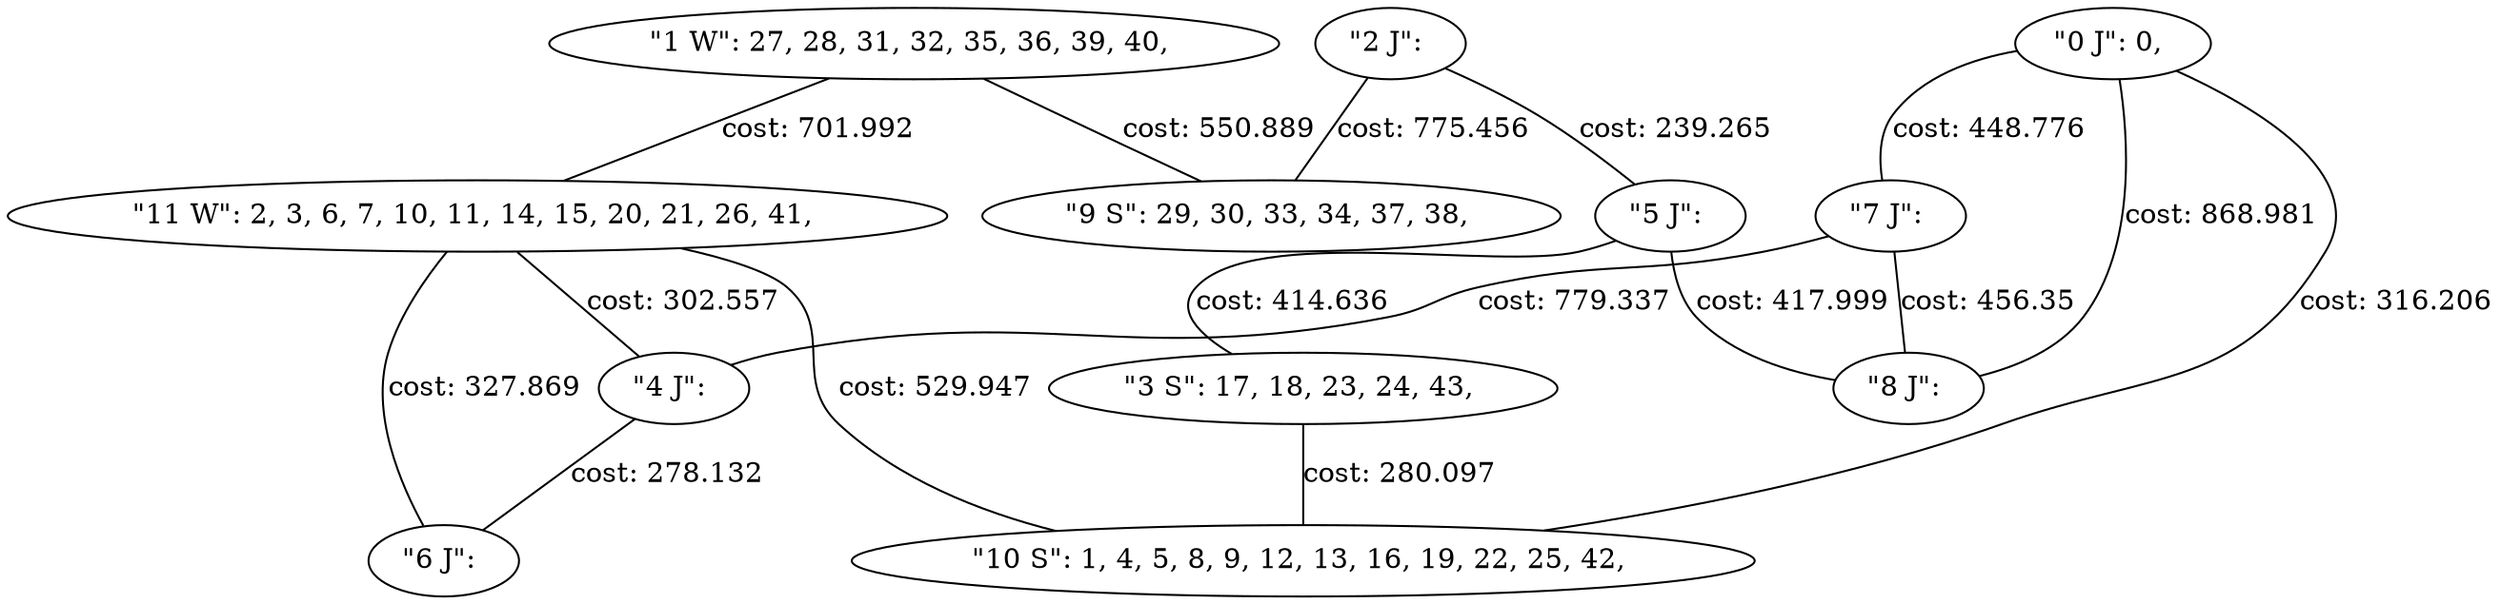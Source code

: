 strict graph  {
0 [label="\"0 J\": 0, ", type=0, supply=0, demand=0];
7 [label="\"7 J\": ", type=0, supply=0, demand=0];
1 [label="\"1 W\": 27, 28, 31, 32, 35, 36, 39, 40, ", type=2, supply=10, demand=0];
11 [label="\"11 W\": 2, 3, 6, 7, 10, 11, 14, 15, 20, 21, 26, 41, ", type=2, supply=0, demand=0];
2 [label="\"2 J\": ", type=0, supply=0, demand=0];
5 [label="\"5 J\": ", type=0, supply=0, demand=0];
3 [label="\"3 S\": 17, 18, 23, 24, 43, ", type=1, supply=0, demand=0];
10 [label="\"10 S\": 1, 4, 5, 8, 9, 12, 13, 16, 19, 22, 25, 42, ", type=1, supply=0, demand=0];
4 [label="\"4 J\": ", type=0, supply=0, demand=0];
8 [label="\"8 J\": ", type=0, supply=0, demand=0];
6 [label="\"6 J\": ", type=0, supply=0, demand=0];
9 [label="\"9 S\": 29, 30, 33, 34, 37, 38, ", type=1, supply=0, demand=0];
0 -- 7  [label="cost: 448.776", cost="448.776"];
0 -- 8  [label="cost: 868.981", cost="868.981"];
0 -- 10  [label="cost: 316.206", cost="316.206"];
7 -- 4  [label="cost: 779.337", cost="779.337"];
7 -- 8  [label="cost: 456.35", cost="456.35"];
1 -- 11  [label="cost: 701.992", cost="701.992"];
1 -- 9  [label="cost: 550.889", cost="550.889"];
11 -- 10  [label="cost: 529.947", cost="529.947"];
11 -- 4  [label="cost: 302.557", cost="302.557"];
11 -- 6  [label="cost: 327.869", cost="327.869"];
2 -- 5  [label="cost: 239.265", cost="239.265"];
2 -- 9  [label="cost: 775.456", cost="775.456"];
5 -- 8  [label="cost: 417.999", cost="417.999"];
5 -- 3  [label="cost: 414.636", cost="414.636"];
3 -- 10  [label="cost: 280.097", cost="280.097"];
4 -- 6  [label="cost: 278.132", cost="278.132"];
}
